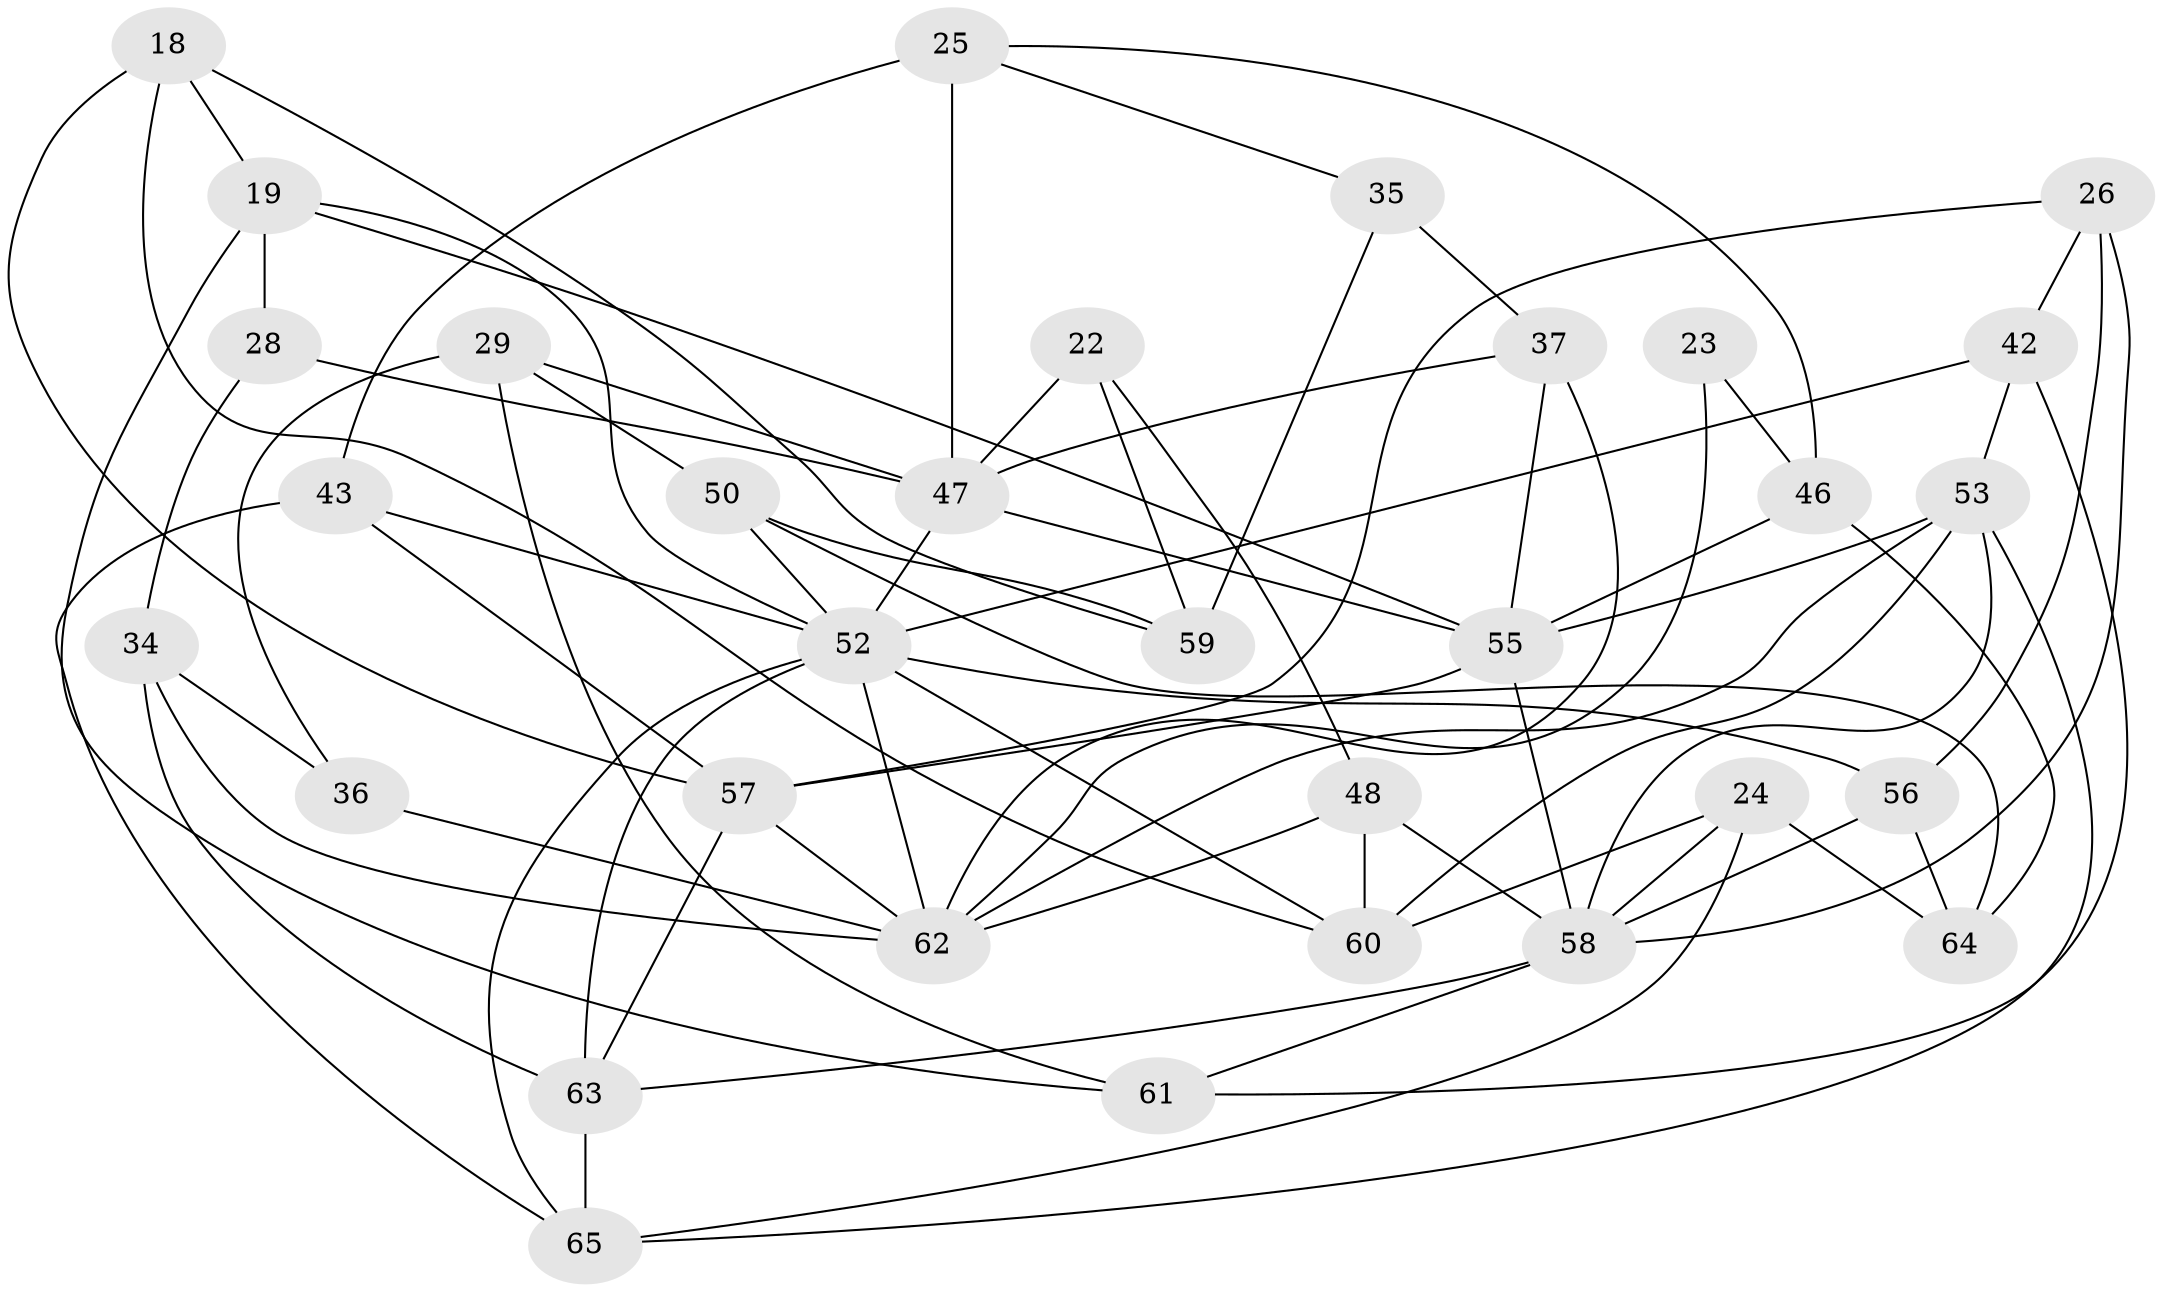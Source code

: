 // original degree distribution, {4: 1.0}
// Generated by graph-tools (version 1.1) at 2025/56/03/09/25 04:56:46]
// undirected, 32 vertices, 75 edges
graph export_dot {
graph [start="1"]
  node [color=gray90,style=filled];
  18;
  19 [super="+11"];
  22;
  23;
  24;
  25 [super="+6"];
  26;
  28;
  29;
  34 [super="+21"];
  35;
  36;
  37 [super="+1"];
  42;
  43 [super="+12"];
  46 [super="+2"];
  47 [super="+45+20"];
  48 [super="+16"];
  50;
  52 [super="+4+27+38"];
  53 [super="+14"];
  55 [super="+17"];
  56;
  57 [super="+49"];
  58 [super="+13+51"];
  59;
  60 [super="+33"];
  61;
  62 [super="+40+44"];
  63 [super="+32+39"];
  64;
  65 [super="+54"];
  18 -- 59;
  18 -- 19;
  18 -- 57;
  18 -- 60;
  19 -- 28 [weight=2];
  19 -- 52;
  19 -- 55;
  19 -- 61;
  22 -- 59;
  22 -- 47 [weight=2];
  22 -- 48;
  23 -- 46 [weight=2];
  23 -- 62 [weight=2];
  24 -- 64;
  24 -- 65;
  24 -- 60;
  24 -- 58;
  25 -- 35;
  25 -- 46;
  25 -- 43 [weight=2];
  25 -- 47 [weight=2];
  26 -- 42;
  26 -- 56;
  26 -- 57;
  26 -- 58;
  28 -- 34;
  28 -- 47;
  29 -- 61;
  29 -- 36;
  29 -- 50;
  29 -- 47;
  34 -- 63 [weight=2];
  34 -- 36 [weight=2];
  34 -- 62;
  35 -- 37 [weight=2];
  35 -- 59;
  36 -- 62;
  37 -- 47 [weight=2];
  37 -- 55;
  37 -- 62;
  42 -- 61;
  42 -- 53;
  42 -- 52;
  43 -- 57 [weight=2];
  43 -- 65;
  43 -- 52;
  46 -- 64;
  46 -- 55 [weight=2];
  47 -- 55;
  47 -- 52;
  48 -- 62 [weight=4];
  48 -- 58;
  48 -- 60 [weight=2];
  50 -- 64;
  50 -- 59;
  50 -- 52;
  52 -- 62 [weight=3];
  52 -- 60;
  52 -- 56;
  52 -- 63;
  52 -- 65;
  53 -- 55;
  53 -- 58;
  53 -- 65;
  53 -- 60;
  53 -- 62;
  55 -- 57;
  55 -- 58;
  56 -- 58;
  56 -- 64;
  57 -- 62 [weight=3];
  57 -- 63 [weight=2];
  58 -- 61;
  58 -- 63;
  63 -- 65 [weight=2];
}
